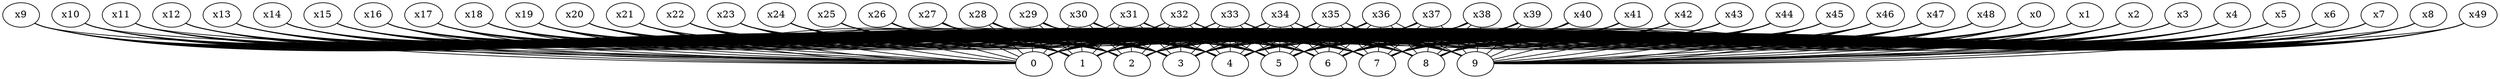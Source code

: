graph {
    0x0 []
    0x1 []
    0x2 []
    0x3 []
    0x4 []
    0x5 []
    0x6 []
    0x7 []
    0x8 []
    0x9 []
    0x10 []
    0x11 []
    0x12 []
    0x13 []
    0x14 []
    0x15 []
    0x16 []
    0x17 []
    0x18 []
    0x19 []
    0x20 []
    0x21 []
    0x22 []
    0x23 []
    0x24 []
    0x25 []
    0x26 []
    0x27 []
    0x28 []
    0x29 []
    0x30 []
    0x31 []
    0x32 []
    0x33 []
    0x34 []
    0x35 []
    0x36 []
    0x37 []
    0x38 []
    0x39 []
    0x40 []
    0x41 []
    0x42 []
    0x43 []
    0x44 []
    0x45 []
    0x46 []
    0x47 []
    0x48 []
    0x49 []
    1x49 []
    2x49 []
    3x49 []
    4x49 []
    5x49 []
    6x49 []
    7x49 []
    8x49 []
    9x49 []
    1x48 []
    2x48 []
    3x48 []
    4x48 []
    5x48 []
    6x48 []
    7x48 []
    8x48 []
    9x48 []
    1x47 []
    2x47 []
    3x47 []
    4x47 []
    5x47 []
    6x47 []
    7x47 []
    8x47 []
    9x47 []
    1x46 []
    2x46 []
    3x46 []
    4x46 []
    5x46 []
    6x46 []
    7x46 []
    8x46 []
    9x46 []
    1x45 []
    2x45 []
    3x45 []
    4x45 []
    5x45 []
    6x45 []
    7x45 []
    8x45 []
    9x45 []
    1x44 []
    2x44 []
    3x44 []
    4x44 []
    5x44 []
    6x44 []
    7x44 []
    8x44 []
    9x44 []
    1x43 []
    2x43 []
    3x43 []
    4x43 []
    5x43 []
    6x43 []
    7x43 []
    8x43 []
    9x43 []
    1x42 []
    2x42 []
    3x42 []
    4x42 []
    5x42 []
    6x42 []
    7x42 []
    8x42 []
    9x42 []
    1x41 []
    2x41 []
    3x41 []
    4x41 []
    5x41 []
    6x41 []
    7x41 []
    8x41 []
    9x41 []
    1x40 []
    2x40 []
    3x40 []
    4x40 []
    5x40 []
    6x40 []
    7x40 []
    8x40 []
    9x40 []
    1x39 []
    2x39 []
    3x39 []
    4x39 []
    5x39 []
    6x39 []
    7x39 []
    8x39 []
    9x39 []
    1x38 []
    2x38 []
    3x38 []
    4x38 []
    5x38 []
    6x38 []
    7x38 []
    8x38 []
    9x38 []
    1x37 []
    2x37 []
    3x37 []
    4x37 []
    5x37 []
    6x37 []
    7x37 []
    8x37 []
    9x37 []
    1x36 []
    2x36 []
    3x36 []
    4x36 []
    5x36 []
    6x36 []
    7x36 []
    8x36 []
    9x36 []
    1x35 []
    2x35 []
    3x35 []
    4x35 []
    5x35 []
    6x35 []
    7x35 []
    8x35 []
    9x35 []
    1x34 []
    2x34 []
    3x34 []
    4x34 []
    5x34 []
    6x34 []
    7x34 []
    8x34 []
    9x34 []
    1x33 []
    2x33 []
    3x33 []
    4x33 []
    5x33 []
    6x33 []
    7x33 []
    8x33 []
    9x33 []
    1x32 []
    2x32 []
    3x32 []
    4x32 []
    5x32 []
    6x32 []
    7x32 []
    8x32 []
    9x32 []
    1x31 []
    2x31 []
    3x31 []
    4x31 []
    5x31 []
    6x31 []
    7x31 []
    8x31 []
    9x31 []
    1x30 []
    2x30 []
    3x30 []
    4x30 []
    5x30 []
    6x30 []
    7x30 []
    8x30 []
    9x30 []
    1x29 []
    2x29 []
    3x29 []
    4x29 []
    5x29 []
    6x29 []
    7x29 []
    8x29 []
    9x29 []
    1x28 []
    2x28 []
    3x28 []
    4x28 []
    5x28 []
    6x28 []
    7x28 []
    8x28 []
    9x28 []
    1x27 []
    2x27 []
    3x27 []
    4x27 []
    5x27 []
    6x27 []
    7x27 []
    8x27 []
    9x27 []
    1x26 []
    2x26 []
    3x26 []
    4x26 []
    5x26 []
    6x26 []
    7x26 []
    8x26 []
    9x26 []
    1x25 []
    2x25 []
    3x25 []
    4x25 []
    5x25 []
    6x25 []
    7x25 []
    8x25 []
    9x25 []
    1x24 []
    2x24 []
    3x24 []
    4x24 []
    5x24 []
    6x24 []
    7x24 []
    8x24 []
    9x24 []
    1x23 []
    2x23 []
    3x23 []
    4x23 []
    5x23 []
    6x23 []
    7x23 []
    8x23 []
    9x23 []
    1x22 []
    2x22 []
    3x22 []
    4x22 []
    5x22 []
    6x22 []
    7x22 []
    8x22 []
    9x22 []
    1x21 []
    2x21 []
    3x21 []
    4x21 []
    5x21 []
    6x21 []
    7x21 []
    8x21 []
    9x21 []
    1x20 []
    2x20 []
    3x20 []
    4x20 []
    5x20 []
    6x20 []
    7x20 []
    8x20 []
    9x20 []
    1x19 []
    2x19 []
    3x19 []
    4x19 []
    5x19 []
    6x19 []
    7x19 []
    8x19 []
    9x19 []
    1x18 []
    2x18 []
    3x18 []
    4x18 []
    5x18 []
    6x18 []
    7x18 []
    8x18 []
    9x18 []
    1x17 []
    2x17 []
    3x17 []
    4x17 []
    5x17 []
    6x17 []
    7x17 []
    8x17 []
    9x17 []
    1x16 []
    2x16 []
    3x16 []
    4x16 []
    5x16 []
    6x16 []
    7x16 []
    8x16 []
    9x16 []
    1x15 []
    2x15 []
    3x15 []
    4x15 []
    5x15 []
    6x15 []
    7x15 []
    8x15 []
    9x15 []
    1x14 []
    2x14 []
    3x14 []
    4x14 []
    5x14 []
    6x14 []
    7x14 []
    8x14 []
    9x14 []
    1x13 []
    2x13 []
    3x13 []
    4x13 []
    5x13 []
    6x13 []
    7x13 []
    8x13 []
    9x13 []
    1x12 []
    2x12 []
    3x12 []
    4x12 []
    5x12 []
    6x12 []
    7x12 []
    8x12 []
    9x12 []
    1x11 []
    2x11 []
    3x11 []
    4x11 []
    5x11 []
    6x11 []
    7x11 []
    8x11 []
    9x11 []
    1x10 []
    2x10 []
    3x10 []
    4x10 []
    5x10 []
    6x10 []
    7x10 []
    8x10 []
    9x10 []
    1x9 []
    2x9 []
    3x9 []
    4x9 []
    5x9 []
    6x9 []
    7x9 []
    8x9 []
    9x9 []
    1x8 []
    2x8 []
    3x8 []
    4x8 []
    5x8 []
    6x8 []
    7x8 []
    8x8 []
    9x8 []
    1x7 []
    2x7 []
    3x7 []
    4x7 []
    5x7 []
    6x7 []
    7x7 []
    8x7 []
    9x7 []
    1x6 []
    2x6 []
    3x6 []
    4x6 []
    5x6 []
    6x6 []
    7x6 []
    8x6 []
    9x6 []
    1x5 []
    2x5 []
    3x5 []
    4x5 []
    5x5 []
    6x5 []
    7x5 []
    8x5 []
    9x5 []
    1x4 []
    2x4 []
    3x4 []
    4x4 []
    5x4 []
    6x4 []
    7x4 []
    8x4 []
    9x4 []
    1x3 []
    2x3 []
    3x3 []
    4x3 []
    5x3 []
    6x3 []
    7x3 []
    8x3 []
    9x3 []
    1x2 []
    2x2 []
    3x2 []
    4x2 []
    5x2 []
    6x2 []
    7x2 []
    8x2 []
    9x2 []
    1x1 []
    2x1 []
    3x1 []
    4x1 []
    5x1 []
    6x1 []
    7x1 []
    8x1 []
    9x1 []
    1x0 []
    2x0 []
    3x0 []
    4x0 []
    5x0 []
    6x0 []
    7x0 []
    8x0 []
    9x0 []
    0x0 -- 0x1
    0x1 -- 0x2
    0x2 -- 0x3
    0x3 -- 0x4
    0x4 -- 0x5
    0x5 -- 0x6
    0x6 -- 0x7
    0x7 -- 0x8
    0x8 -- 0x9
    0x9 -- 0x10
    0x10 -- 0x11
    0x11 -- 0x12
    0x12 -- 0x13
    0x13 -- 0x14
    0x14 -- 0x15
    0x15 -- 0x16
    0x16 -- 0x17
    0x17 -- 0x18
    0x18 -- 0x19
    0x19 -- 0x20
    0x20 -- 0x21
    0x21 -- 0x22
    0x22 -- 0x23
    0x23 -- 0x24
    0x24 -- 0x25
    0x25 -- 0x26
    0x26 -- 0x27
    0x27 -- 0x28
    0x28 -- 0x29
    0x29 -- 0x30
    0x30 -- 0x31
    0x31 -- 0x32
    0x32 -- 0x33
    0x33 -- 0x34
    0x34 -- 0x35
    0x35 -- 0x36
    0x36 -- 0x37
    0x37 -- 0x38
    0x38 -- 0x39
    0x39 -- 0x40
    0x40 -- 0x41
    0x41 -- 0x42
    0x42 -- 0x43
    0x43 -- 0x44
    0x44 -- 0x45
    0x45 -- 0x46
    0x46 -- 0x47
    0x47 -- 0x48
    0x48 -- 0x49
    0x49 -- 1x49
    1x49 -- 2x49
    2x49 -- 3x49
    3x49 -- 4x49
    4x49 -- 5x49
    5x49 -- 6x49
    6x49 -- 7x49
    7x49 -- 8x49
    8x49 -- 9x49
    0x48 -- 1x48
    1x48 -- 2x48
    2x48 -- 3x48
    3x48 -- 4x48
    4x48 -- 5x48
    5x48 -- 6x48
    6x48 -- 7x48
    7x48 -- 8x48
    8x48 -- 9x48
    0x47 -- 1x47
    1x47 -- 2x47
    2x47 -- 3x47
    3x47 -- 4x47
    4x47 -- 5x47
    5x47 -- 6x47
    6x47 -- 7x47
    7x47 -- 8x47
    8x47 -- 9x47
    0x46 -- 1x46
    1x46 -- 2x46
    2x46 -- 3x46
    3x46 -- 4x46
    4x46 -- 5x46
    5x46 -- 6x46
    6x46 -- 7x46
    7x46 -- 8x46
    8x46 -- 9x46
    0x45 -- 1x45
    1x45 -- 2x45
    2x45 -- 3x45
    3x45 -- 4x45
    4x45 -- 5x45
    5x45 -- 6x45
    6x45 -- 7x45
    7x45 -- 8x45
    8x45 -- 9x45
    0x44 -- 1x44
    1x44 -- 2x44
    2x44 -- 3x44
    3x44 -- 4x44
    4x44 -- 5x44
    5x44 -- 6x44
    6x44 -- 7x44
    7x44 -- 8x44
    8x44 -- 9x44
    0x43 -- 1x43
    1x43 -- 2x43
    2x43 -- 3x43
    3x43 -- 4x43
    4x43 -- 5x43
    5x43 -- 6x43
    6x43 -- 7x43
    7x43 -- 8x43
    8x43 -- 9x43
    0x42 -- 1x42
    1x42 -- 2x42
    2x42 -- 3x42
    3x42 -- 4x42
    4x42 -- 5x42
    5x42 -- 6x42
    6x42 -- 7x42
    7x42 -- 8x42
    8x42 -- 9x42
    0x41 -- 1x41
    1x41 -- 2x41
    2x41 -- 3x41
    3x41 -- 4x41
    4x41 -- 5x41
    5x41 -- 6x41
    6x41 -- 7x41
    7x41 -- 8x41
    8x41 -- 9x41
    0x40 -- 1x40
    1x40 -- 2x40
    2x40 -- 3x40
    3x40 -- 4x40
    4x40 -- 5x40
    5x40 -- 6x40
    6x40 -- 7x40
    7x40 -- 8x40
    8x40 -- 9x40
    0x39 -- 1x39
    1x39 -- 2x39
    2x39 -- 3x39
    3x39 -- 4x39
    4x39 -- 5x39
    5x39 -- 6x39
    6x39 -- 7x39
    7x39 -- 8x39
    8x39 -- 9x39
    0x38 -- 1x38
    1x38 -- 2x38
    2x38 -- 3x38
    3x38 -- 4x38
    4x38 -- 5x38
    5x38 -- 6x38
    6x38 -- 7x38
    7x38 -- 8x38
    8x38 -- 9x38
    0x37 -- 1x37
    1x37 -- 2x37
    2x37 -- 3x37
    3x37 -- 4x37
    4x37 -- 5x37
    5x37 -- 6x37
    6x37 -- 7x37
    7x37 -- 8x37
    8x37 -- 9x37
    0x36 -- 1x36
    1x36 -- 2x36
    2x36 -- 3x36
    3x36 -- 4x36
    4x36 -- 5x36
    5x36 -- 6x36
    6x36 -- 7x36
    7x36 -- 8x36
    8x36 -- 9x36
    0x35 -- 1x35
    1x35 -- 2x35
    2x35 -- 3x35
    3x35 -- 4x35
    4x35 -- 5x35
    5x35 -- 6x35
    6x35 -- 7x35
    7x35 -- 8x35
    8x35 -- 9x35
    0x34 -- 1x34
    1x34 -- 2x34
    2x34 -- 3x34
    3x34 -- 4x34
    4x34 -- 5x34
    5x34 -- 6x34
    6x34 -- 7x34
    7x34 -- 8x34
    8x34 -- 9x34
    0x33 -- 1x33
    1x33 -- 2x33
    2x33 -- 3x33
    3x33 -- 4x33
    4x33 -- 5x33
    5x33 -- 6x33
    6x33 -- 7x33
    7x33 -- 8x33
    8x33 -- 9x33
    0x32 -- 1x32
    1x32 -- 2x32
    2x32 -- 3x32
    3x32 -- 4x32
    4x32 -- 5x32
    5x32 -- 6x32
    6x32 -- 7x32
    7x32 -- 8x32
    8x32 -- 9x32
    0x31 -- 1x31
    1x31 -- 2x31
    2x31 -- 3x31
    3x31 -- 4x31
    4x31 -- 5x31
    5x31 -- 6x31
    6x31 -- 7x31
    7x31 -- 8x31
    8x31 -- 9x31
    0x30 -- 1x30
    1x30 -- 2x30
    2x30 -- 3x30
    3x30 -- 4x30
    4x30 -- 5x30
    5x30 -- 6x30
    6x30 -- 7x30
    7x30 -- 8x30
    8x30 -- 9x30
    0x29 -- 1x29
    1x29 -- 2x29
    2x29 -- 3x29
    3x29 -- 4x29
    4x29 -- 5x29
    5x29 -- 6x29
    6x29 -- 7x29
    7x29 -- 8x29
    8x29 -- 9x29
    0x28 -- 1x28
    1x28 -- 2x28
    2x28 -- 3x28
    3x28 -- 4x28
    4x28 -- 5x28
    5x28 -- 6x28
    6x28 -- 7x28
    7x28 -- 8x28
    8x28 -- 9x28
    0x27 -- 1x27
    1x27 -- 2x27
    2x27 -- 3x27
    3x27 -- 4x27
    4x27 -- 5x27
    5x27 -- 6x27
    6x27 -- 7x27
    7x27 -- 8x27
    8x27 -- 9x27
    0x26 -- 1x26
    1x26 -- 2x26
    2x26 -- 3x26
    3x26 -- 4x26
    4x26 -- 5x26
    5x26 -- 6x26
    6x26 -- 7x26
    7x26 -- 8x26
    8x26 -- 9x26
    0x25 -- 1x25
    1x25 -- 2x25
    2x25 -- 3x25
    3x25 -- 4x25
    4x25 -- 5x25
    5x25 -- 6x25
    6x25 -- 7x25
    7x25 -- 8x25
    8x25 -- 9x25
    0x24 -- 1x24
    1x24 -- 2x24
    2x24 -- 3x24
    3x24 -- 4x24
    4x24 -- 5x24
    5x24 -- 6x24
    6x24 -- 7x24
    7x24 -- 8x24
    8x24 -- 9x24
    0x23 -- 1x23
    1x23 -- 2x23
    2x23 -- 3x23
    3x23 -- 4x23
    4x23 -- 5x23
    5x23 -- 6x23
    6x23 -- 7x23
    7x23 -- 8x23
    8x23 -- 9x23
    0x22 -- 1x22
    1x22 -- 2x22
    2x22 -- 3x22
    3x22 -- 4x22
    4x22 -- 5x22
    5x22 -- 6x22
    6x22 -- 7x22
    7x22 -- 8x22
    8x22 -- 9x22
    0x21 -- 1x21
    1x21 -- 2x21
    2x21 -- 3x21
    3x21 -- 4x21
    4x21 -- 5x21
    5x21 -- 6x21
    6x21 -- 7x21
    7x21 -- 8x21
    8x21 -- 9x21
    0x20 -- 1x20
    1x20 -- 2x20
    2x20 -- 3x20
    3x20 -- 4x20
    4x20 -- 5x20
    5x20 -- 6x20
    6x20 -- 7x20
    7x20 -- 8x20
    8x20 -- 9x20
    0x19 -- 1x19
    1x19 -- 2x19
    2x19 -- 3x19
    3x19 -- 4x19
    4x19 -- 5x19
    5x19 -- 6x19
    6x19 -- 7x19
    7x19 -- 8x19
    8x19 -- 9x19
    0x18 -- 1x18
    1x18 -- 2x18
    2x18 -- 3x18
    3x18 -- 4x18
    4x18 -- 5x18
    5x18 -- 6x18
    6x18 -- 7x18
    7x18 -- 8x18
    8x18 -- 9x18
    0x17 -- 1x17
    1x17 -- 2x17
    2x17 -- 3x17
    3x17 -- 4x17
    4x17 -- 5x17
    5x17 -- 6x17
    6x17 -- 7x17
    7x17 -- 8x17
    8x17 -- 9x17
    0x16 -- 1x16
    1x16 -- 2x16
    2x16 -- 3x16
    3x16 -- 4x16
    4x16 -- 5x16
    5x16 -- 6x16
    6x16 -- 7x16
    7x16 -- 8x16
    8x16 -- 9x16
    0x15 -- 1x15
    1x15 -- 2x15
    2x15 -- 3x15
    3x15 -- 4x15
    4x15 -- 5x15
    5x15 -- 6x15
    6x15 -- 7x15
    7x15 -- 8x15
    8x15 -- 9x15
    0x14 -- 1x14
    1x14 -- 2x14
    2x14 -- 3x14
    3x14 -- 4x14
    4x14 -- 5x14
    5x14 -- 6x14
    6x14 -- 7x14
    7x14 -- 8x14
    8x14 -- 9x14
    0x13 -- 1x13
    1x13 -- 2x13
    2x13 -- 3x13
    3x13 -- 4x13
    4x13 -- 5x13
    5x13 -- 6x13
    6x13 -- 7x13
    7x13 -- 8x13
    8x13 -- 9x13
    0x12 -- 1x12
    1x12 -- 2x12
    2x12 -- 3x12
    3x12 -- 4x12
    4x12 -- 5x12
    5x12 -- 6x12
    6x12 -- 7x12
    7x12 -- 8x12
    8x12 -- 9x12
    0x11 -- 1x11
    1x11 -- 2x11
    2x11 -- 3x11
    3x11 -- 4x11
    4x11 -- 5x11
    5x11 -- 6x11
    6x11 -- 7x11
    7x11 -- 8x11
    8x11 -- 9x11
    0x10 -- 1x10
    1x10 -- 2x10
    2x10 -- 3x10
    3x10 -- 4x10
    4x10 -- 5x10
    5x10 -- 6x10
    6x10 -- 7x10
    7x10 -- 8x10
    8x10 -- 9x10
    0x9 -- 1x9
    1x9 -- 2x9
    2x9 -- 3x9
    3x9 -- 4x9
    4x9 -- 5x9
    5x9 -- 6x9
    6x9 -- 7x9
    7x9 -- 8x9
    8x9 -- 9x9
    0x8 -- 1x8
    1x8 -- 2x8
    2x8 -- 3x8
    3x8 -- 4x8
    4x8 -- 5x8
    5x8 -- 6x8
    6x8 -- 7x8
    7x8 -- 8x8
    8x8 -- 9x8
    0x7 -- 1x7
    1x7 -- 2x7
    2x7 -- 3x7
    3x7 -- 4x7
    4x7 -- 5x7
    5x7 -- 6x7
    6x7 -- 7x7
    7x7 -- 8x7
    8x7 -- 9x7
    0x6 -- 1x6
    1x6 -- 2x6
    2x6 -- 3x6
    3x6 -- 4x6
    4x6 -- 5x6
    5x6 -- 6x6
    6x6 -- 7x6
    7x6 -- 8x6
    8x6 -- 9x6
    0x5 -- 1x5
    1x5 -- 2x5
    2x5 -- 3x5
    3x5 -- 4x5
    4x5 -- 5x5
    5x5 -- 6x5
    6x5 -- 7x5
    7x5 -- 8x5
    8x5 -- 9x5
    0x4 -- 1x4
    1x4 -- 2x4
    2x4 -- 3x4
    3x4 -- 4x4
    4x4 -- 5x4
    5x4 -- 6x4
    6x4 -- 7x4
    7x4 -- 8x4
    8x4 -- 9x4
    0x3 -- 1x3
    1x3 -- 2x3
    2x3 -- 3x3
    3x3 -- 4x3
    4x3 -- 5x3
    5x3 -- 6x3
    6x3 -- 7x3
    7x3 -- 8x3
    8x3 -- 9x3
    0x2 -- 1x2
    1x2 -- 2x2
    2x2 -- 3x2
    3x2 -- 4x2
    4x2 -- 5x2
    5x2 -- 6x2
    6x2 -- 7x2
    7x2 -- 8x2
    8x2 -- 9x2
    0x1 -- 1x1
    1x1 -- 2x1
    2x1 -- 3x1
    3x1 -- 4x1
    4x1 -- 5x1
    5x1 -- 6x1
    6x1 -- 7x1
    7x1 -- 8x1
    8x1 -- 9x1
    0x0 -- 1x0
    1x0 -- 2x0
    2x0 -- 3x0
    3x0 -- 4x0
    4x0 -- 5x0
    5x0 -- 6x0
    6x0 -- 7x0
    7x0 -- 8x0
    8x0 -- 9x0
}
